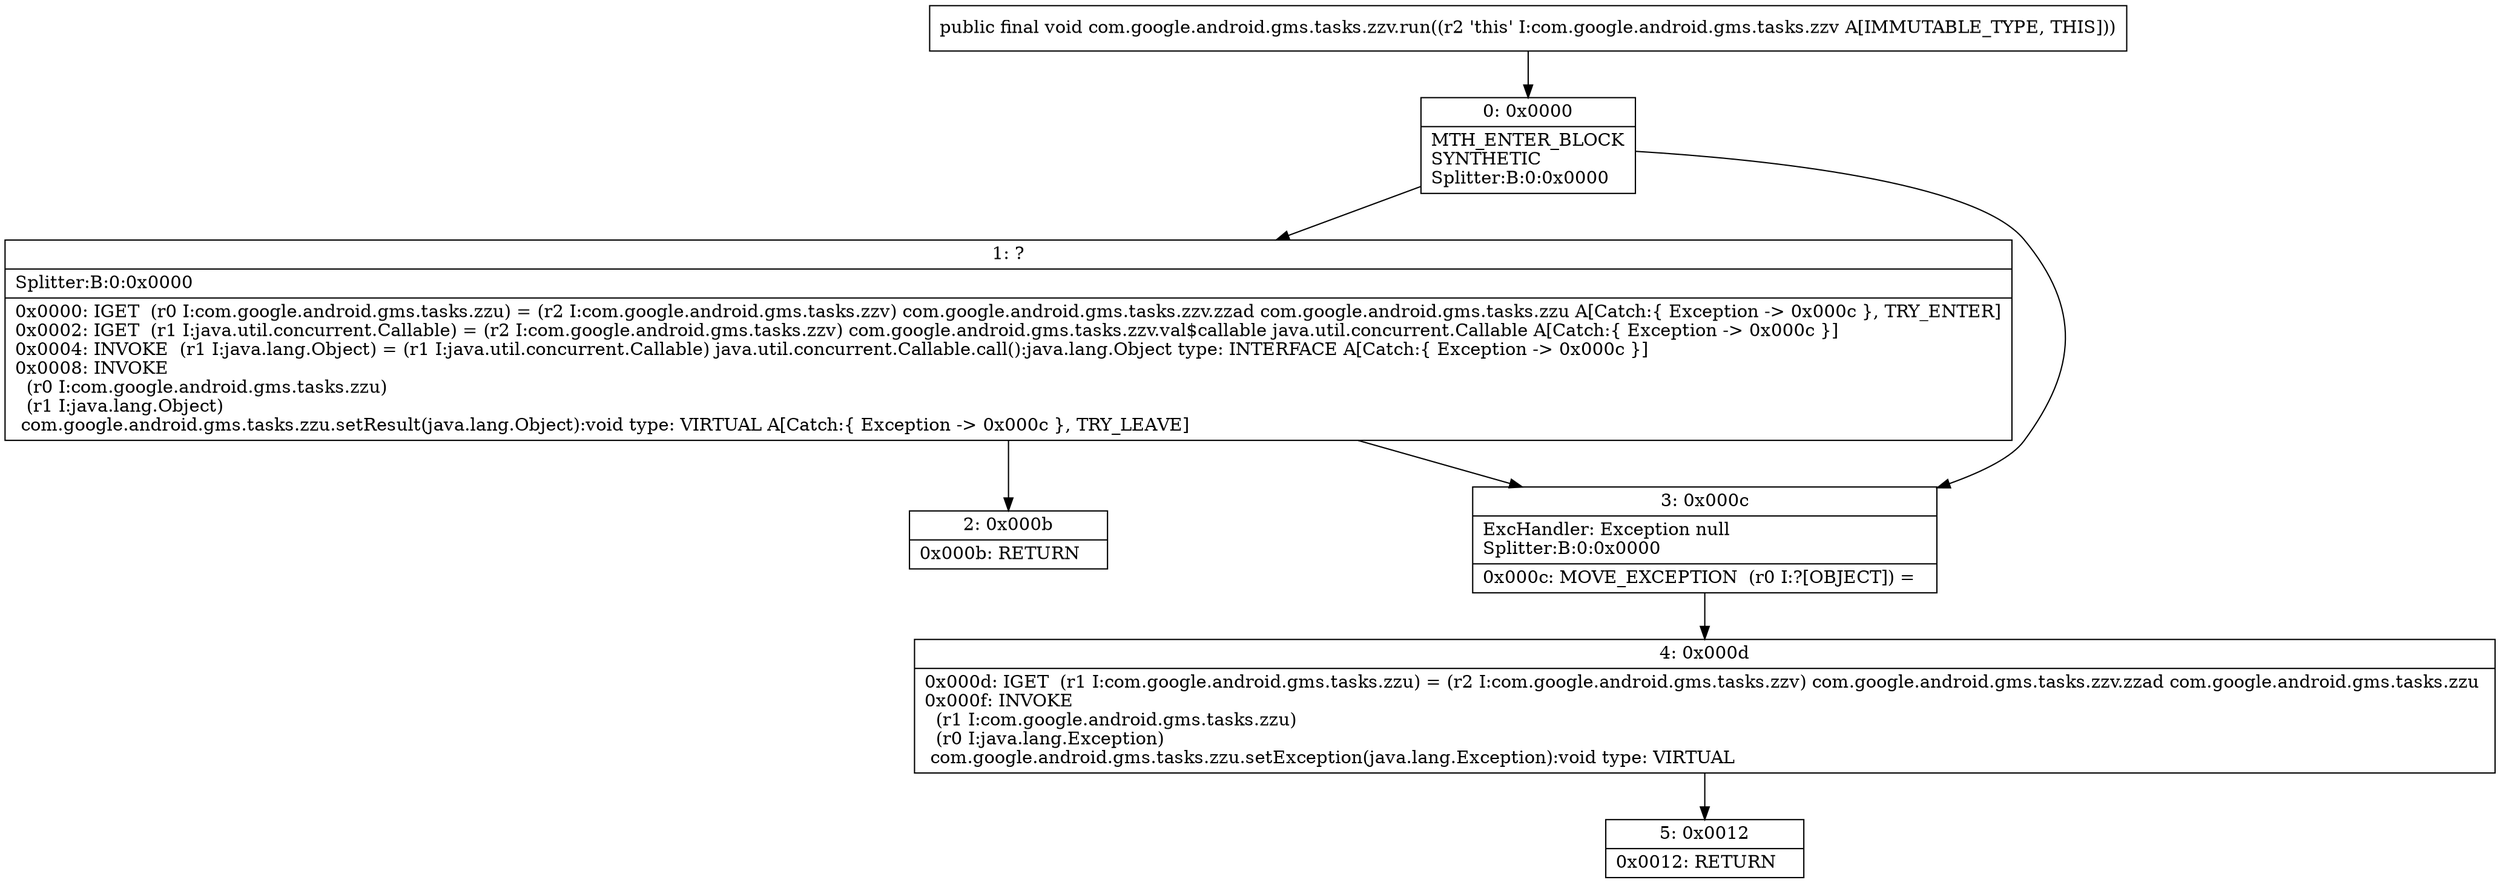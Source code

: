 digraph "CFG forcom.google.android.gms.tasks.zzv.run()V" {
Node_0 [shape=record,label="{0\:\ 0x0000|MTH_ENTER_BLOCK\lSYNTHETIC\lSplitter:B:0:0x0000\l}"];
Node_1 [shape=record,label="{1\:\ ?|Splitter:B:0:0x0000\l|0x0000: IGET  (r0 I:com.google.android.gms.tasks.zzu) = (r2 I:com.google.android.gms.tasks.zzv) com.google.android.gms.tasks.zzv.zzad com.google.android.gms.tasks.zzu A[Catch:\{ Exception \-\> 0x000c \}, TRY_ENTER]\l0x0002: IGET  (r1 I:java.util.concurrent.Callable) = (r2 I:com.google.android.gms.tasks.zzv) com.google.android.gms.tasks.zzv.val$callable java.util.concurrent.Callable A[Catch:\{ Exception \-\> 0x000c \}]\l0x0004: INVOKE  (r1 I:java.lang.Object) = (r1 I:java.util.concurrent.Callable) java.util.concurrent.Callable.call():java.lang.Object type: INTERFACE A[Catch:\{ Exception \-\> 0x000c \}]\l0x0008: INVOKE  \l  (r0 I:com.google.android.gms.tasks.zzu)\l  (r1 I:java.lang.Object)\l com.google.android.gms.tasks.zzu.setResult(java.lang.Object):void type: VIRTUAL A[Catch:\{ Exception \-\> 0x000c \}, TRY_LEAVE]\l}"];
Node_2 [shape=record,label="{2\:\ 0x000b|0x000b: RETURN   \l}"];
Node_3 [shape=record,label="{3\:\ 0x000c|ExcHandler: Exception null\lSplitter:B:0:0x0000\l|0x000c: MOVE_EXCEPTION  (r0 I:?[OBJECT]) =  \l}"];
Node_4 [shape=record,label="{4\:\ 0x000d|0x000d: IGET  (r1 I:com.google.android.gms.tasks.zzu) = (r2 I:com.google.android.gms.tasks.zzv) com.google.android.gms.tasks.zzv.zzad com.google.android.gms.tasks.zzu \l0x000f: INVOKE  \l  (r1 I:com.google.android.gms.tasks.zzu)\l  (r0 I:java.lang.Exception)\l com.google.android.gms.tasks.zzu.setException(java.lang.Exception):void type: VIRTUAL \l}"];
Node_5 [shape=record,label="{5\:\ 0x0012|0x0012: RETURN   \l}"];
MethodNode[shape=record,label="{public final void com.google.android.gms.tasks.zzv.run((r2 'this' I:com.google.android.gms.tasks.zzv A[IMMUTABLE_TYPE, THIS])) }"];
MethodNode -> Node_0;
Node_0 -> Node_1;
Node_0 -> Node_3;
Node_1 -> Node_2;
Node_1 -> Node_3;
Node_3 -> Node_4;
Node_4 -> Node_5;
}

